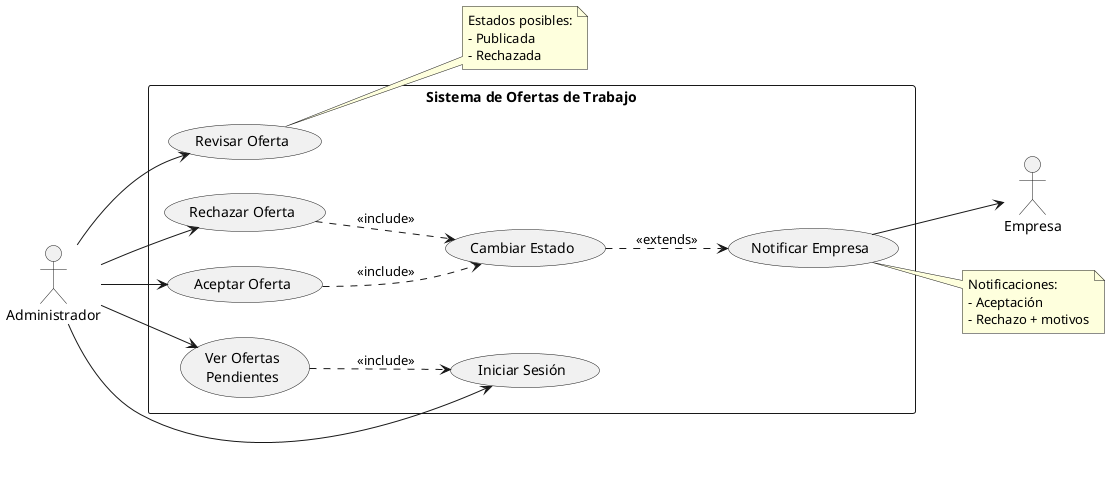 @startuml
left to right direction
skinparam packageStyle rectangle

actor "Administrador" as admin
actor "Empresa" as empresa

rectangle "Sistema de Ofertas de Trabajo" {
  usecase "Iniciar Sesión" as UC1
  usecase "Ver Ofertas\nPendientes" as UC2
  usecase "Revisar Oferta" as UC3
  usecase "Aceptar Oferta" as UC4
  usecase "Rechazar Oferta" as UC5
  usecase "Cambiar Estado" as UC6
  usecase "Notificar Empresa" as UC7
}

admin --> UC1
admin --> UC2
UC2 ..> UC1 : <<include>>
admin --> UC3
admin --> UC4
admin --> UC5
UC4 ..> UC6 : <<include>>
UC5 ..> UC6 : <<include>>
UC6 ..> UC7 : <<extends>>
UC7 --> empresa

note right of UC3
  Estados posibles:
  - Publicada
  - Rechazada
end note

note right of UC7
  Notificaciones:
  - Aceptación
  - Rechazo + motivos
end note
@enduml